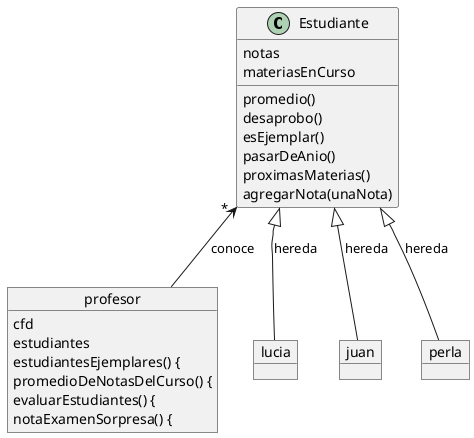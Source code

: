 @startuml
class Estudiante {
    notas
    materiasEnCurso

	promedio() 
	desaprobo()
	esEjemplar() 
	pasarDeAnio()
    proximasMaterias() 
	agregarNota(unaNota) 
	}

object profesor{
    cfd 
    estudiantes

    estudiantesEjemplares() {
	promedioDeNotasDelCurso() {
	evaluarEstudiantes() {
	notaExamenSorpresa() {
}

object lucia {

}
object juan {

}
object perla {

}

Estudiante "*" <-- profesor : conoce
Estudiante <|-- lucia : hereda
Estudiante <|-- juan : hereda
Estudiante <|-- perla : hereda

' <.. usa
@enduml